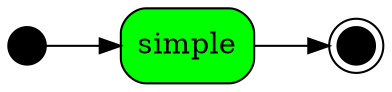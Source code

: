digraph {

	rankdir=LR

//	splines=line
	splines=ortho

	node[fillcolor=black label="" style=filled width=0.25]

	startNode[shape=circle]

	simpleNode[
		fillcolor=green
		label=simple
		shape=rectangle
		style="rounded, filled"
	]

	endNode[shape=doublecircle ]

	startNode -> simpleNode -> endNode
}